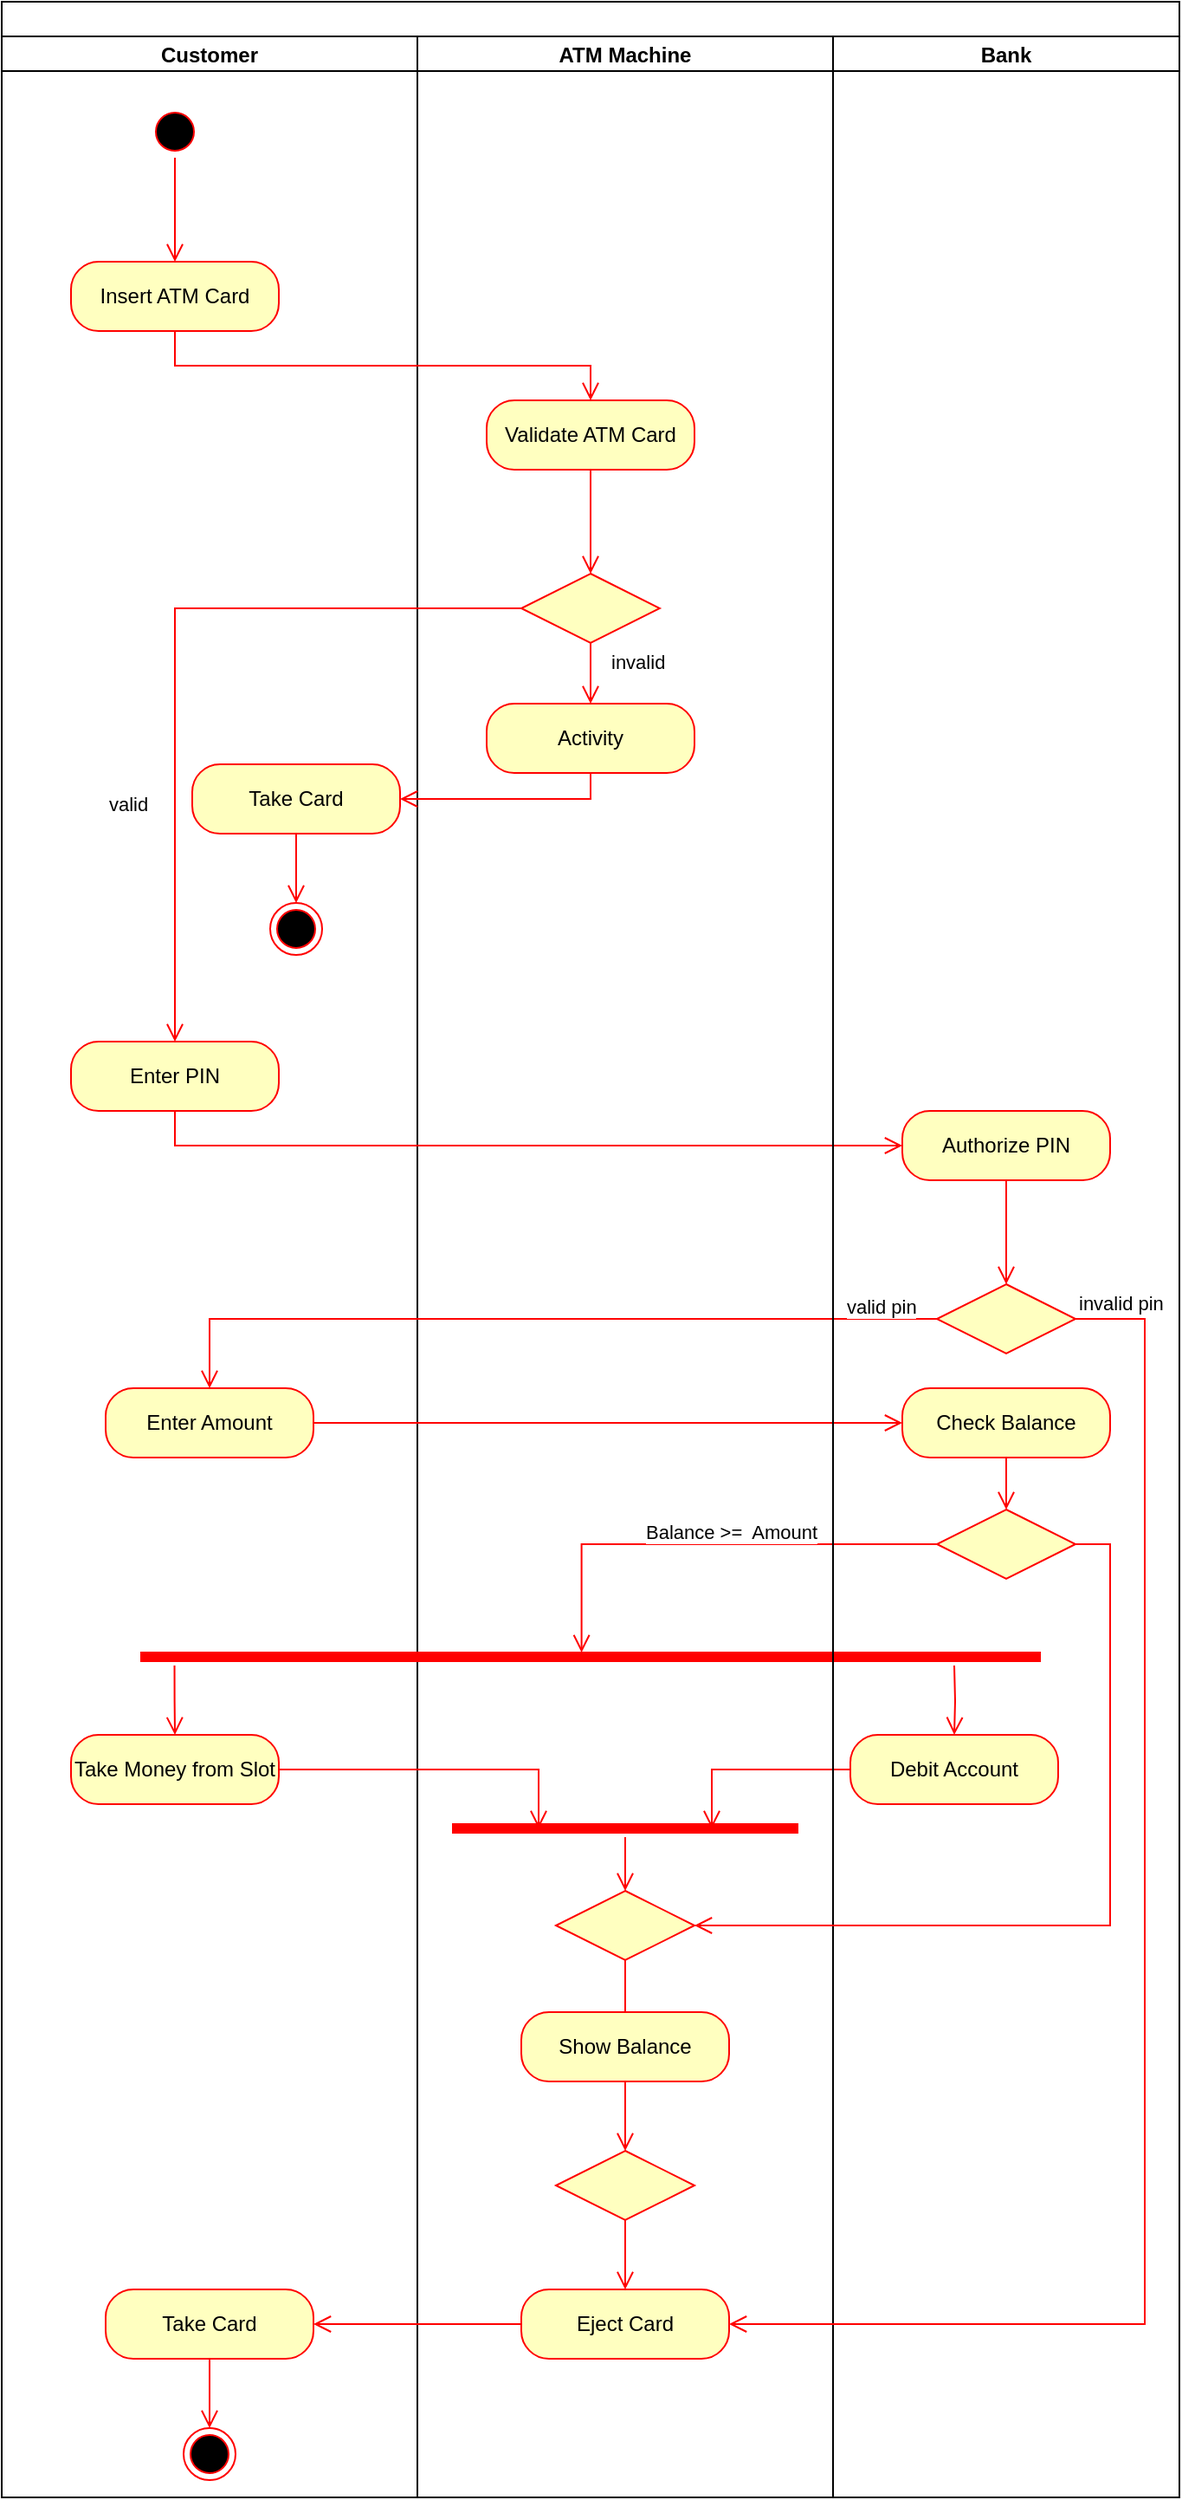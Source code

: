 <mxfile version="20.3.0" type="device"><diagram id="BZ1l6cLjjYibGUnJQfO4" name="Trang-1"><mxGraphModel dx="946" dy="725" grid="1" gridSize="10" guides="1" tooltips="1" connect="1" arrows="1" fold="1" page="1" pageScale="1" pageWidth="827" pageHeight="1169" math="0" shadow="0"><root><mxCell id="0"/><mxCell id="1" parent="0"/><mxCell id="xXewSUWlLdsDo-f50nG_-1" value="" style="swimlane;childLayout=stackLayout;resizeParent=1;resizeParentMax=0;startSize=20;" vertex="1" parent="1"><mxGeometry x="80" y="120" width="680" height="1440" as="geometry"><mxRectangle x="80" y="80" width="70" height="30" as="alternateBounds"/></mxGeometry></mxCell><mxCell id="xXewSUWlLdsDo-f50nG_-2" value="Customer" style="swimlane;startSize=20;" vertex="1" parent="xXewSUWlLdsDo-f50nG_-1"><mxGeometry y="20" width="240" height="1420" as="geometry"/></mxCell><mxCell id="xXewSUWlLdsDo-f50nG_-9" value="" style="ellipse;html=1;shape=startState;fillColor=#000000;strokeColor=#ff0000;" vertex="1" parent="xXewSUWlLdsDo-f50nG_-2"><mxGeometry x="85" y="40" width="30" height="30" as="geometry"/></mxCell><mxCell id="xXewSUWlLdsDo-f50nG_-10" value="" style="edgeStyle=orthogonalEdgeStyle;html=1;verticalAlign=bottom;endArrow=open;endSize=8;strokeColor=#ff0000;rounded=0;" edge="1" source="xXewSUWlLdsDo-f50nG_-9" parent="xXewSUWlLdsDo-f50nG_-2"><mxGeometry relative="1" as="geometry"><mxPoint x="100" y="130" as="targetPoint"/></mxGeometry></mxCell><mxCell id="xXewSUWlLdsDo-f50nG_-11" value="Insert ATM Card" style="rounded=1;whiteSpace=wrap;html=1;arcSize=40;fontColor=#000000;fillColor=#ffffc0;strokeColor=#ff0000;" vertex="1" parent="xXewSUWlLdsDo-f50nG_-2"><mxGeometry x="40" y="130" width="120" height="40" as="geometry"/></mxCell><mxCell id="xXewSUWlLdsDo-f50nG_-18" value="Take Card" style="rounded=1;whiteSpace=wrap;html=1;arcSize=40;fontColor=#000000;fillColor=#ffffc0;strokeColor=#ff0000;" vertex="1" parent="xXewSUWlLdsDo-f50nG_-2"><mxGeometry x="110" y="420" width="120" height="40" as="geometry"/></mxCell><mxCell id="xXewSUWlLdsDo-f50nG_-21" value="" style="ellipse;html=1;shape=endState;fillColor=#000000;strokeColor=#ff0000;" vertex="1" parent="xXewSUWlLdsDo-f50nG_-2"><mxGeometry x="155" y="500" width="30" height="30" as="geometry"/></mxCell><mxCell id="xXewSUWlLdsDo-f50nG_-20" value="" style="edgeStyle=orthogonalEdgeStyle;html=1;align=left;verticalAlign=bottom;endArrow=open;endSize=8;strokeColor=#ff0000;rounded=0;exitX=0.5;exitY=1;exitDx=0;exitDy=0;" edge="1" parent="xXewSUWlLdsDo-f50nG_-2" source="xXewSUWlLdsDo-f50nG_-18" target="xXewSUWlLdsDo-f50nG_-21"><mxGeometry x="-1" relative="1" as="geometry"><mxPoint x="170" y="470" as="targetPoint"/><mxPoint x="390" y="340" as="sourcePoint"/></mxGeometry></mxCell><mxCell id="xXewSUWlLdsDo-f50nG_-24" value="Enter PIN" style="rounded=1;whiteSpace=wrap;html=1;arcSize=40;fontColor=#000000;fillColor=#ffffc0;strokeColor=#ff0000;" vertex="1" parent="xXewSUWlLdsDo-f50nG_-2"><mxGeometry x="40" y="580" width="120" height="40" as="geometry"/></mxCell><mxCell id="xXewSUWlLdsDo-f50nG_-31" value="Enter Amount" style="rounded=1;whiteSpace=wrap;html=1;arcSize=40;fontColor=#000000;fillColor=#ffffc0;strokeColor=#ff0000;" vertex="1" parent="xXewSUWlLdsDo-f50nG_-2"><mxGeometry x="60" y="780" width="120" height="40" as="geometry"/></mxCell><mxCell id="xXewSUWlLdsDo-f50nG_-43" value="Take Money from Slot" style="rounded=1;whiteSpace=wrap;html=1;arcSize=40;fontColor=#000000;fillColor=#ffffc0;strokeColor=#ff0000;" vertex="1" parent="xXewSUWlLdsDo-f50nG_-2"><mxGeometry x="40" y="980" width="120" height="40" as="geometry"/></mxCell><mxCell id="xXewSUWlLdsDo-f50nG_-60" value="Take Card" style="rounded=1;whiteSpace=wrap;html=1;arcSize=40;fontColor=#000000;fillColor=#ffffc0;strokeColor=#ff0000;" vertex="1" parent="xXewSUWlLdsDo-f50nG_-2"><mxGeometry x="60" y="1300" width="120" height="40" as="geometry"/></mxCell><mxCell id="xXewSUWlLdsDo-f50nG_-61" value="" style="edgeStyle=orthogonalEdgeStyle;html=1;verticalAlign=bottom;endArrow=open;endSize=8;strokeColor=#ff0000;rounded=0;" edge="1" source="xXewSUWlLdsDo-f50nG_-60" parent="xXewSUWlLdsDo-f50nG_-2" target="xXewSUWlLdsDo-f50nG_-62"><mxGeometry relative="1" as="geometry"><mxPoint x="120" y="1420" as="targetPoint"/></mxGeometry></mxCell><mxCell id="xXewSUWlLdsDo-f50nG_-62" value="" style="ellipse;html=1;shape=endState;fillColor=#000000;strokeColor=#ff0000;" vertex="1" parent="xXewSUWlLdsDo-f50nG_-2"><mxGeometry x="105" y="1380" width="30" height="30" as="geometry"/></mxCell><mxCell id="xXewSUWlLdsDo-f50nG_-3" value="ATM Machine" style="swimlane;startSize=20;" vertex="1" parent="xXewSUWlLdsDo-f50nG_-1"><mxGeometry x="240" y="20" width="240" height="1420" as="geometry"/></mxCell><mxCell id="xXewSUWlLdsDo-f50nG_-13" value="Validate ATM Card" style="rounded=1;whiteSpace=wrap;html=1;arcSize=40;fontColor=#000000;fillColor=#ffffc0;strokeColor=#ff0000;" vertex="1" parent="xXewSUWlLdsDo-f50nG_-3"><mxGeometry x="40" y="210" width="120" height="40" as="geometry"/></mxCell><mxCell id="xXewSUWlLdsDo-f50nG_-14" value="" style="edgeStyle=orthogonalEdgeStyle;html=1;verticalAlign=bottom;endArrow=open;endSize=8;strokeColor=#ff0000;rounded=0;" edge="1" source="xXewSUWlLdsDo-f50nG_-13" parent="xXewSUWlLdsDo-f50nG_-3"><mxGeometry relative="1" as="geometry"><mxPoint x="100" y="310" as="targetPoint"/></mxGeometry></mxCell><mxCell id="xXewSUWlLdsDo-f50nG_-15" value="" style="rhombus;whiteSpace=wrap;html=1;fillColor=#ffffc0;strokeColor=#ff0000;" vertex="1" parent="xXewSUWlLdsDo-f50nG_-3"><mxGeometry x="60" y="310" width="80" height="40" as="geometry"/></mxCell><mxCell id="xXewSUWlLdsDo-f50nG_-16" value="invalid" style="edgeStyle=orthogonalEdgeStyle;html=1;align=left;verticalAlign=bottom;endArrow=open;endSize=8;strokeColor=#ff0000;rounded=0;exitX=0.5;exitY=1;exitDx=0;exitDy=0;entryX=0.5;entryY=0;entryDx=0;entryDy=0;" edge="1" source="xXewSUWlLdsDo-f50nG_-15" parent="xXewSUWlLdsDo-f50nG_-3" target="xXewSUWlLdsDo-f50nG_-22"><mxGeometry x="0.143" y="10" relative="1" as="geometry"><mxPoint x="240" y="330" as="targetPoint"/><mxPoint as="offset"/></mxGeometry></mxCell><mxCell id="xXewSUWlLdsDo-f50nG_-22" value="Activity" style="rounded=1;whiteSpace=wrap;html=1;arcSize=40;fontColor=#000000;fillColor=#ffffc0;strokeColor=#ff0000;" vertex="1" parent="xXewSUWlLdsDo-f50nG_-3"><mxGeometry x="40" y="385" width="120" height="40" as="geometry"/></mxCell><mxCell id="xXewSUWlLdsDo-f50nG_-41" value="" style="shape=line;html=1;strokeWidth=6;strokeColor=#ff0000;" vertex="1" parent="xXewSUWlLdsDo-f50nG_-3"><mxGeometry x="-160" y="930" width="520" height="10" as="geometry"/></mxCell><mxCell id="xXewSUWlLdsDo-f50nG_-48" value="" style="shape=line;html=1;strokeWidth=6;strokeColor=#ff0000;" vertex="1" parent="xXewSUWlLdsDo-f50nG_-3"><mxGeometry x="20" y="1029" width="200" height="10" as="geometry"/></mxCell><mxCell id="xXewSUWlLdsDo-f50nG_-49" value="" style="edgeStyle=orthogonalEdgeStyle;html=1;verticalAlign=bottom;endArrow=open;endSize=8;strokeColor=#ff0000;rounded=0;entryX=0.5;entryY=0;entryDx=0;entryDy=0;" edge="1" source="xXewSUWlLdsDo-f50nG_-48" parent="xXewSUWlLdsDo-f50nG_-3" target="xXewSUWlLdsDo-f50nG_-50"><mxGeometry relative="1" as="geometry"><mxPoint x="120" y="1140" as="targetPoint"/></mxGeometry></mxCell><mxCell id="xXewSUWlLdsDo-f50nG_-50" value="" style="rhombus;whiteSpace=wrap;html=1;fillColor=#ffffc0;strokeColor=#ff0000;" vertex="1" parent="xXewSUWlLdsDo-f50nG_-3"><mxGeometry x="80" y="1070" width="80" height="40" as="geometry"/></mxCell><mxCell id="xXewSUWlLdsDo-f50nG_-52" value="" style="edgeStyle=orthogonalEdgeStyle;html=1;align=left;verticalAlign=top;endArrow=open;endSize=8;strokeColor=#ff0000;rounded=0;" edge="1" source="xXewSUWlLdsDo-f50nG_-50" parent="xXewSUWlLdsDo-f50nG_-3"><mxGeometry x="-1" relative="1" as="geometry"><mxPoint x="120" y="1170" as="targetPoint"/></mxGeometry></mxCell><mxCell id="xXewSUWlLdsDo-f50nG_-53" value="Show Balance" style="rounded=1;whiteSpace=wrap;html=1;arcSize=40;fontColor=#000000;fillColor=#ffffc0;strokeColor=#ff0000;" vertex="1" parent="xXewSUWlLdsDo-f50nG_-3"><mxGeometry x="60" y="1140" width="120" height="40" as="geometry"/></mxCell><mxCell id="xXewSUWlLdsDo-f50nG_-54" value="" style="edgeStyle=orthogonalEdgeStyle;html=1;verticalAlign=bottom;endArrow=open;endSize=8;strokeColor=#ff0000;rounded=0;entryX=0.5;entryY=0;entryDx=0;entryDy=0;" edge="1" source="xXewSUWlLdsDo-f50nG_-53" parent="xXewSUWlLdsDo-f50nG_-3" target="xXewSUWlLdsDo-f50nG_-55"><mxGeometry relative="1" as="geometry"><mxPoint x="120" y="1270" as="targetPoint"/></mxGeometry></mxCell><mxCell id="xXewSUWlLdsDo-f50nG_-55" value="" style="rhombus;whiteSpace=wrap;html=1;fillColor=#ffffc0;strokeColor=#ff0000;" vertex="1" parent="xXewSUWlLdsDo-f50nG_-3"><mxGeometry x="80" y="1220" width="80" height="40" as="geometry"/></mxCell><mxCell id="xXewSUWlLdsDo-f50nG_-56" value="" style="edgeStyle=orthogonalEdgeStyle;html=1;align=left;verticalAlign=bottom;endArrow=open;endSize=8;strokeColor=#ff0000;rounded=0;entryX=0.5;entryY=0;entryDx=0;entryDy=0;" edge="1" source="xXewSUWlLdsDo-f50nG_-55" parent="xXewSUWlLdsDo-f50nG_-3" target="xXewSUWlLdsDo-f50nG_-58"><mxGeometry x="-1" relative="1" as="geometry"><mxPoint x="210" y="1270" as="targetPoint"/></mxGeometry></mxCell><mxCell id="xXewSUWlLdsDo-f50nG_-58" value="Eject Card" style="rounded=1;whiteSpace=wrap;html=1;arcSize=40;fontColor=#000000;fillColor=#ffffc0;strokeColor=#ff0000;" vertex="1" parent="xXewSUWlLdsDo-f50nG_-3"><mxGeometry x="60" y="1300" width="120" height="40" as="geometry"/></mxCell><mxCell id="xXewSUWlLdsDo-f50nG_-12" value="" style="edgeStyle=orthogonalEdgeStyle;html=1;verticalAlign=bottom;endArrow=open;endSize=8;strokeColor=#ff0000;rounded=0;entryX=0.5;entryY=0;entryDx=0;entryDy=0;exitX=0.5;exitY=1;exitDx=0;exitDy=0;" edge="1" source="xXewSUWlLdsDo-f50nG_-11" parent="xXewSUWlLdsDo-f50nG_-1" target="xXewSUWlLdsDo-f50nG_-13"><mxGeometry relative="1" as="geometry"><mxPoint x="100" y="250" as="targetPoint"/></mxGeometry></mxCell><mxCell id="xXewSUWlLdsDo-f50nG_-17" value="valid" style="edgeStyle=orthogonalEdgeStyle;html=1;align=left;verticalAlign=top;endArrow=open;endSize=8;strokeColor=#ff0000;rounded=0;exitX=0;exitY=0.5;exitDx=0;exitDy=0;entryX=0.5;entryY=0;entryDx=0;entryDy=0;" edge="1" source="xXewSUWlLdsDo-f50nG_-15" parent="xXewSUWlLdsDo-f50nG_-1" target="xXewSUWlLdsDo-f50nG_-24"><mxGeometry x="0.333" y="-40" relative="1" as="geometry"><mxPoint x="120" y="360" as="targetPoint"/><mxPoint as="offset"/></mxGeometry></mxCell><mxCell id="xXewSUWlLdsDo-f50nG_-23" value="" style="edgeStyle=orthogonalEdgeStyle;html=1;verticalAlign=bottom;endArrow=open;endSize=8;strokeColor=#ff0000;rounded=0;entryX=1;entryY=0.5;entryDx=0;entryDy=0;exitX=0.5;exitY=1;exitDx=0;exitDy=0;" edge="1" source="xXewSUWlLdsDo-f50nG_-22" parent="xXewSUWlLdsDo-f50nG_-1" target="xXewSUWlLdsDo-f50nG_-18"><mxGeometry relative="1" as="geometry"><mxPoint x="340" y="505" as="targetPoint"/></mxGeometry></mxCell><mxCell id="xXewSUWlLdsDo-f50nG_-25" value="" style="edgeStyle=orthogonalEdgeStyle;html=1;verticalAlign=bottom;endArrow=open;endSize=8;strokeColor=#ff0000;rounded=0;exitX=0.5;exitY=1;exitDx=0;exitDy=0;entryX=0;entryY=0.5;entryDx=0;entryDy=0;" edge="1" source="xXewSUWlLdsDo-f50nG_-24" parent="xXewSUWlLdsDo-f50nG_-1" target="xXewSUWlLdsDo-f50nG_-26"><mxGeometry relative="1" as="geometry"><mxPoint x="120" y="790" as="targetPoint"/></mxGeometry></mxCell><mxCell id="xXewSUWlLdsDo-f50nG_-30" value="valid pin" style="edgeStyle=orthogonalEdgeStyle;html=1;align=left;verticalAlign=top;endArrow=open;endSize=8;strokeColor=#ff0000;rounded=0;entryX=0.5;entryY=0;entryDx=0;entryDy=0;" edge="1" source="xXewSUWlLdsDo-f50nG_-28" parent="xXewSUWlLdsDo-f50nG_-1" target="xXewSUWlLdsDo-f50nG_-31"><mxGeometry x="-0.762" y="-20" relative="1" as="geometry"><mxPoint x="490" y="830" as="targetPoint"/><mxPoint as="offset"/></mxGeometry></mxCell><mxCell id="xXewSUWlLdsDo-f50nG_-32" value="" style="edgeStyle=orthogonalEdgeStyle;html=1;verticalAlign=bottom;endArrow=open;endSize=8;strokeColor=#ff0000;rounded=0;entryX=0;entryY=0.5;entryDx=0;entryDy=0;" edge="1" source="xXewSUWlLdsDo-f50nG_-31" parent="xXewSUWlLdsDo-f50nG_-1" target="xXewSUWlLdsDo-f50nG_-33"><mxGeometry relative="1" as="geometry"><mxPoint x="120" y="900" as="targetPoint"/></mxGeometry></mxCell><mxCell id="xXewSUWlLdsDo-f50nG_-37" value="Balance &amp;gt;=&amp;nbsp; Amount" style="edgeStyle=orthogonalEdgeStyle;html=1;align=left;verticalAlign=top;endArrow=open;endSize=8;strokeColor=#ff0000;rounded=0;entryX=0.49;entryY=0.25;entryDx=0;entryDy=0;entryPerimeter=0;exitX=0;exitY=0.5;exitDx=0;exitDy=0;" edge="1" source="xXewSUWlLdsDo-f50nG_-35" parent="xXewSUWlLdsDo-f50nG_-1" target="xXewSUWlLdsDo-f50nG_-41"><mxGeometry x="0.27" y="-20" relative="1" as="geometry"><mxPoint x="490" y="970" as="targetPoint"/><mxPoint as="offset"/></mxGeometry></mxCell><mxCell id="xXewSUWlLdsDo-f50nG_-42" value="" style="edgeStyle=orthogonalEdgeStyle;html=1;verticalAlign=bottom;endArrow=open;endSize=8;strokeColor=#ff0000;rounded=0;entryX=0.5;entryY=0;entryDx=0;entryDy=0;exitX=0.038;exitY=1;exitDx=0;exitDy=0;exitPerimeter=0;" edge="1" source="xXewSUWlLdsDo-f50nG_-41" parent="xXewSUWlLdsDo-f50nG_-1" target="xXewSUWlLdsDo-f50nG_-43"><mxGeometry relative="1" as="geometry"><mxPoint x="340" y="1030" as="targetPoint"/></mxGeometry></mxCell><mxCell id="xXewSUWlLdsDo-f50nG_-47" value="" style="edgeStyle=orthogonalEdgeStyle;html=1;verticalAlign=bottom;endArrow=open;endSize=8;strokeColor=#ff0000;rounded=0;entryX=0.5;entryY=0;entryDx=0;entryDy=0;" edge="1" parent="xXewSUWlLdsDo-f50nG_-1" target="xXewSUWlLdsDo-f50nG_-45"><mxGeometry relative="1" as="geometry"><mxPoint x="660" y="1130" as="targetPoint"/><mxPoint x="550" y="960" as="sourcePoint"/></mxGeometry></mxCell><mxCell id="xXewSUWlLdsDo-f50nG_-46" value="" style="edgeStyle=orthogonalEdgeStyle;html=1;verticalAlign=bottom;endArrow=open;endSize=8;strokeColor=#ff0000;rounded=0;entryX=0.75;entryY=0.5;entryDx=0;entryDy=0;entryPerimeter=0;" edge="1" source="xXewSUWlLdsDo-f50nG_-45" parent="xXewSUWlLdsDo-f50nG_-1" target="xXewSUWlLdsDo-f50nG_-48"><mxGeometry relative="1" as="geometry"><mxPoint x="580" y="1090" as="targetPoint"/></mxGeometry></mxCell><mxCell id="xXewSUWlLdsDo-f50nG_-44" value="" style="edgeStyle=orthogonalEdgeStyle;html=1;verticalAlign=bottom;endArrow=open;endSize=8;strokeColor=#ff0000;rounded=0;entryX=0.25;entryY=0.5;entryDx=0;entryDy=0;entryPerimeter=0;" edge="1" source="xXewSUWlLdsDo-f50nG_-43" parent="xXewSUWlLdsDo-f50nG_-1" target="xXewSUWlLdsDo-f50nG_-48"><mxGeometry relative="1" as="geometry"><mxPoint x="100" y="1100" as="targetPoint"/></mxGeometry></mxCell><mxCell id="xXewSUWlLdsDo-f50nG_-4" value="Bank" style="swimlane;startSize=20;" vertex="1" parent="xXewSUWlLdsDo-f50nG_-1"><mxGeometry x="480" y="20" width="200" height="1420" as="geometry"/></mxCell><mxCell id="xXewSUWlLdsDo-f50nG_-26" value="Authorize PIN" style="rounded=1;whiteSpace=wrap;html=1;arcSize=40;fontColor=#000000;fillColor=#ffffc0;strokeColor=#ff0000;" vertex="1" parent="xXewSUWlLdsDo-f50nG_-4"><mxGeometry x="40" y="620" width="120" height="40" as="geometry"/></mxCell><mxCell id="xXewSUWlLdsDo-f50nG_-27" value="" style="edgeStyle=orthogonalEdgeStyle;html=1;verticalAlign=bottom;endArrow=open;endSize=8;strokeColor=#ff0000;rounded=0;entryX=0.5;entryY=0;entryDx=0;entryDy=0;" edge="1" source="xXewSUWlLdsDo-f50nG_-26" parent="xXewSUWlLdsDo-f50nG_-4" target="xXewSUWlLdsDo-f50nG_-28"><mxGeometry relative="1" as="geometry"><mxPoint x="100" y="720" as="targetPoint"/></mxGeometry></mxCell><mxCell id="xXewSUWlLdsDo-f50nG_-28" value="" style="rhombus;whiteSpace=wrap;html=1;fillColor=#ffffc0;strokeColor=#ff0000;" vertex="1" parent="xXewSUWlLdsDo-f50nG_-4"><mxGeometry x="60" y="720" width="80" height="40" as="geometry"/></mxCell><mxCell id="xXewSUWlLdsDo-f50nG_-33" value="Check Balance" style="rounded=1;whiteSpace=wrap;html=1;arcSize=40;fontColor=#000000;fillColor=#ffffc0;strokeColor=#ff0000;" vertex="1" parent="xXewSUWlLdsDo-f50nG_-4"><mxGeometry x="40" y="780" width="120" height="40" as="geometry"/></mxCell><mxCell id="xXewSUWlLdsDo-f50nG_-34" value="" style="edgeStyle=orthogonalEdgeStyle;html=1;verticalAlign=bottom;endArrow=open;endSize=8;strokeColor=#ff0000;rounded=0;entryX=0.5;entryY=0;entryDx=0;entryDy=0;" edge="1" source="xXewSUWlLdsDo-f50nG_-33" parent="xXewSUWlLdsDo-f50nG_-4" target="xXewSUWlLdsDo-f50nG_-35"><mxGeometry relative="1" as="geometry"><mxPoint x="100" y="880" as="targetPoint"/></mxGeometry></mxCell><mxCell id="xXewSUWlLdsDo-f50nG_-35" value="" style="rhombus;whiteSpace=wrap;html=1;fillColor=#ffffc0;strokeColor=#ff0000;" vertex="1" parent="xXewSUWlLdsDo-f50nG_-4"><mxGeometry x="60" y="850" width="80" height="40" as="geometry"/></mxCell><mxCell id="xXewSUWlLdsDo-f50nG_-45" value="Debit Account" style="rounded=1;whiteSpace=wrap;html=1;arcSize=40;fontColor=#000000;fillColor=#ffffc0;strokeColor=#ff0000;" vertex="1" parent="xXewSUWlLdsDo-f50nG_-4"><mxGeometry x="10" y="980" width="120" height="40" as="geometry"/></mxCell><mxCell id="xXewSUWlLdsDo-f50nG_-36" value="" style="edgeStyle=orthogonalEdgeStyle;html=1;align=left;verticalAlign=bottom;endArrow=open;endSize=8;strokeColor=#ff0000;rounded=0;entryX=1;entryY=0.5;entryDx=0;entryDy=0;" edge="1" source="xXewSUWlLdsDo-f50nG_-35" parent="xXewSUWlLdsDo-f50nG_-1" target="xXewSUWlLdsDo-f50nG_-50"><mxGeometry x="-1" relative="1" as="geometry"><mxPoint x="670" y="890" as="targetPoint"/><Array as="points"><mxPoint x="640" y="890"/><mxPoint x="640" y="1110"/></Array></mxGeometry></mxCell><mxCell id="xXewSUWlLdsDo-f50nG_-57" value="" style="edgeStyle=orthogonalEdgeStyle;html=1;align=left;verticalAlign=top;endArrow=open;endSize=8;strokeColor=#ff0000;rounded=0;entryX=1;entryY=0.5;entryDx=0;entryDy=0;exitX=0;exitY=0.5;exitDx=0;exitDy=0;" edge="1" source="xXewSUWlLdsDo-f50nG_-58" parent="xXewSUWlLdsDo-f50nG_-1" target="xXewSUWlLdsDo-f50nG_-60"><mxGeometry x="-1" relative="1" as="geometry"><mxPoint x="310" y="1370" as="targetPoint"/></mxGeometry></mxCell><mxCell id="xXewSUWlLdsDo-f50nG_-29" value="invalid pin" style="edgeStyle=orthogonalEdgeStyle;html=1;align=left;verticalAlign=bottom;endArrow=open;endSize=8;strokeColor=#ff0000;rounded=0;entryX=1;entryY=0.5;entryDx=0;entryDy=0;" edge="1" source="xXewSUWlLdsDo-f50nG_-28" parent="xXewSUWlLdsDo-f50nG_-1" target="xXewSUWlLdsDo-f50nG_-58"><mxGeometry x="-1" relative="1" as="geometry"><mxPoint x="660" y="1180" as="targetPoint"/><Array as="points"><mxPoint x="660" y="760"/><mxPoint x="660" y="1340"/></Array></mxGeometry></mxCell></root></mxGraphModel></diagram></mxfile>